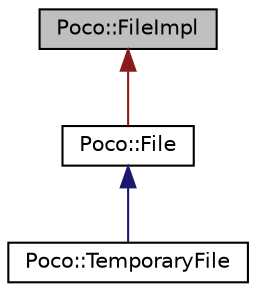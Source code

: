 digraph "Poco::FileImpl"
{
 // LATEX_PDF_SIZE
  edge [fontname="Helvetica",fontsize="10",labelfontname="Helvetica",labelfontsize="10"];
  node [fontname="Helvetica",fontsize="10",shape=record];
  Node1 [label="Poco::FileImpl",height=0.2,width=0.4,color="black", fillcolor="grey75", style="filled", fontcolor="black",tooltip=" "];
  Node1 -> Node2 [dir="back",color="firebrick4",fontsize="10",style="solid"];
  Node2 [label="Poco::File",height=0.2,width=0.4,color="black", fillcolor="white", style="filled",URL="$classPoco_1_1File.html",tooltip=" "];
  Node2 -> Node3 [dir="back",color="midnightblue",fontsize="10",style="solid"];
  Node3 [label="Poco::TemporaryFile",height=0.2,width=0.4,color="black", fillcolor="white", style="filled",URL="$classPoco_1_1TemporaryFile.html",tooltip=" "];
}
